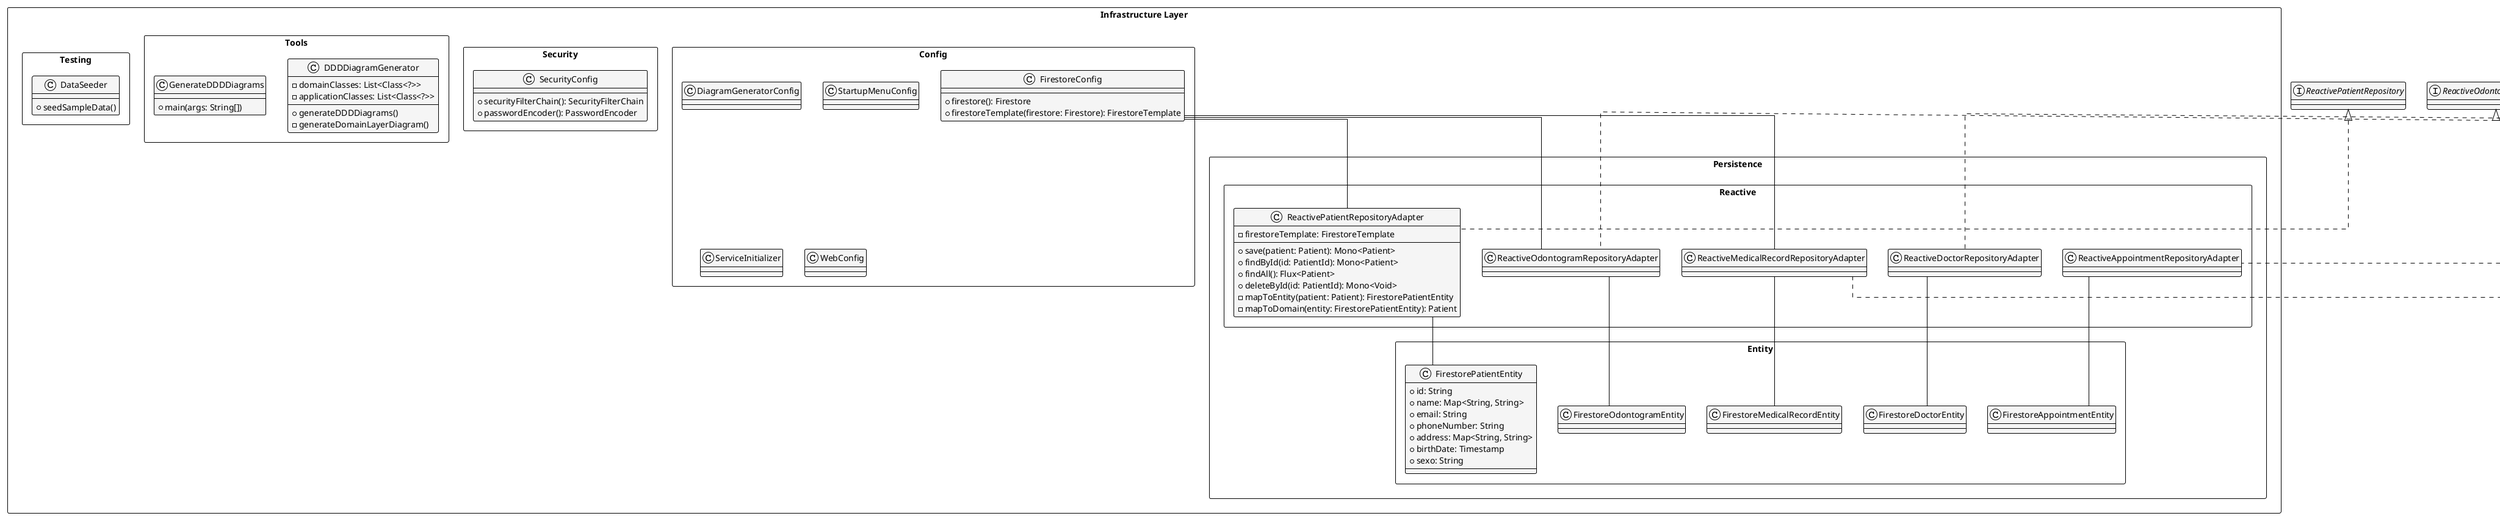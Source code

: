 @startuml Infrastructure Layer

!theme plain
skinparam packageStyle rectangle
skinparam backgroundColor white
skinparam ClassBackgroundColor WhiteSmoke
skinparam ClassBorderColor Black
skinparam ArrowColor Black
skinparam linetype ortho

package "Infrastructure Layer" {
  package "Persistence" {
    package "Reactive" {
      class ReactivePatientRepositoryAdapter {
        -firestoreTemplate: FirestoreTemplate
        +save(patient: Patient): Mono<Patient>
        +findById(id: PatientId): Mono<Patient>
        +findAll(): Flux<Patient>
        +deleteById(id: PatientId): Mono<Void>
        -mapToEntity(patient: Patient): FirestorePatientEntity
        -mapToDomain(entity: FirestorePatientEntity): Patient
      }
      
      class ReactiveOdontogramRepositoryAdapter
      class ReactiveMedicalRecordRepositoryAdapter
      class ReactiveDoctorRepositoryAdapter
      class ReactiveAppointmentRepositoryAdapter
    }
    
    package "Entity" {
      class FirestorePatientEntity {
        +id: String
        +name: Map<String, String>
        +email: String
        +phoneNumber: String
        +address: Map<String, String>
        +birthDate: Timestamp
        +sexo: String
      }
      
      class FirestoreOdontogramEntity
      class FirestoreMedicalRecordEntity
      class FirestoreDoctorEntity
      class FirestoreAppointmentEntity
    }
  }
  
  package "Config" {
    class FirestoreConfig {
      +firestore(): Firestore
      +firestoreTemplate(firestore: Firestore): FirestoreTemplate
    }
    
    class DiagramGeneratorConfig
    class StartupMenuConfig
    class ServiceInitializer
    class WebConfig
  }
  
  package "Security" {
    class SecurityConfig {
      +securityFilterChain(): SecurityFilterChain
      +passwordEncoder(): PasswordEncoder
    }
  }
  
  package "Tools" {
    class DDDDiagramGenerator {
      -domainClasses: List<Class<?>>
      -applicationClasses: List<Class<?>>
      +generateDDDDiagrams()
      -generateDomainLayerDiagram()
    }
    
    class GenerateDDDDiagrams {
      +main(args: String[])
    }
  }
  
  package "Testing" {
    class DataSeeder {
      +seedSampleData()
    }
  }
}

' Interfaces desde la capa de aplicación
interface ReactivePatientRepository
interface ReactiveOdontogramRepository
interface ReactiveMedicalRecordRepository
interface ReactiveDoctorRepository
interface ReactiveAppointmentRepository

' Implementaciones
ReactivePatientRepository <|.. ReactivePatientRepositoryAdapter
ReactiveOdontogramRepository <|.. ReactiveOdontogramRepositoryAdapter
ReactiveMedicalRecordRepository <|.. ReactiveMedicalRecordRepositoryAdapter
ReactiveDoctorRepository <|.. ReactiveDoctorRepositoryAdapter
ReactiveAppointmentRepository <|.. ReactiveAppointmentRepositoryAdapter

' Relaciones con entidades
ReactivePatientRepositoryAdapter -- FirestorePatientEntity
ReactiveOdontogramRepositoryAdapter -- FirestoreOdontogramEntity
ReactiveMedicalRecordRepositoryAdapter -- FirestoreMedicalRecordEntity
ReactiveDoctorRepositoryAdapter -- FirestoreDoctorEntity
ReactiveAppointmentRepositoryAdapter -- FirestoreAppointmentEntity

' Configuración
FirestoreConfig -- ReactivePatientRepositoryAdapter
FirestoreConfig -- ReactiveOdontogramRepositoryAdapter
FirestoreConfig -- ReactiveMedicalRecordRepositoryAdapter

@enduml 